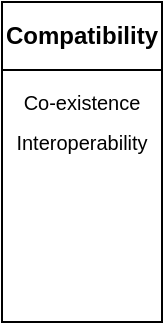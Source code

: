 <mxfile compressed="false" version="20.8.16" type="device">
  <diagram id="4TcdrXX-AY0KsejnfXiS" name="ISO-25010 (Detailed)">
    <mxGraphModel dx="1050" dy="637" grid="1" gridSize="10" guides="1" tooltips="1" connect="1" arrows="1" fold="1" page="1" pageScale="1" pageWidth="827" pageHeight="1169" math="0" shadow="0">
      <root>
        <mxCell id="_cMEJkciD_aqV913pfZD-0" />
        <mxCell id="_cMEJkciD_aqV913pfZD-1" parent="_cMEJkciD_aqV913pfZD-0" />
        <mxCell id="cZ0vHt0oVeqG0NVhwaIE-146" value="" style="rounded=0;whiteSpace=wrap;html=1;container=1;recursiveResize=0;collapsible=0;" parent="_cMEJkciD_aqV913pfZD-1" vertex="1">
          <mxGeometry x="190" y="520" width="80" height="160" as="geometry" />
        </mxCell>
        <mxCell id="cZ0vHt0oVeqG0NVhwaIE-147" value="Co-existence" style="rounded=0;whiteSpace=wrap;html=1;strokeColor=none;fontSize=10;fillColor=none;" parent="cZ0vHt0oVeqG0NVhwaIE-146" vertex="1">
          <mxGeometry x="0.04" y="40" width="80" height="20" as="geometry" />
        </mxCell>
        <mxCell id="cZ0vHt0oVeqG0NVhwaIE-148" value="Interoperability" style="rounded=0;whiteSpace=wrap;html=1;strokeColor=none;fontSize=10;fillColor=none;" parent="cZ0vHt0oVeqG0NVhwaIE-146" vertex="1">
          <mxGeometry x="0.04" y="60" width="80" height="20" as="geometry" />
        </mxCell>
        <mxCell id="cZ0vHt0oVeqG0NVhwaIE-150" value="Compatibility" style="rounded=0;whiteSpace=wrap;html=1;fontStyle=1" parent="cZ0vHt0oVeqG0NVhwaIE-146" vertex="1">
          <mxGeometry width="80" height="34" as="geometry" />
        </mxCell>
      </root>
    </mxGraphModel>
  </diagram>
</mxfile>
